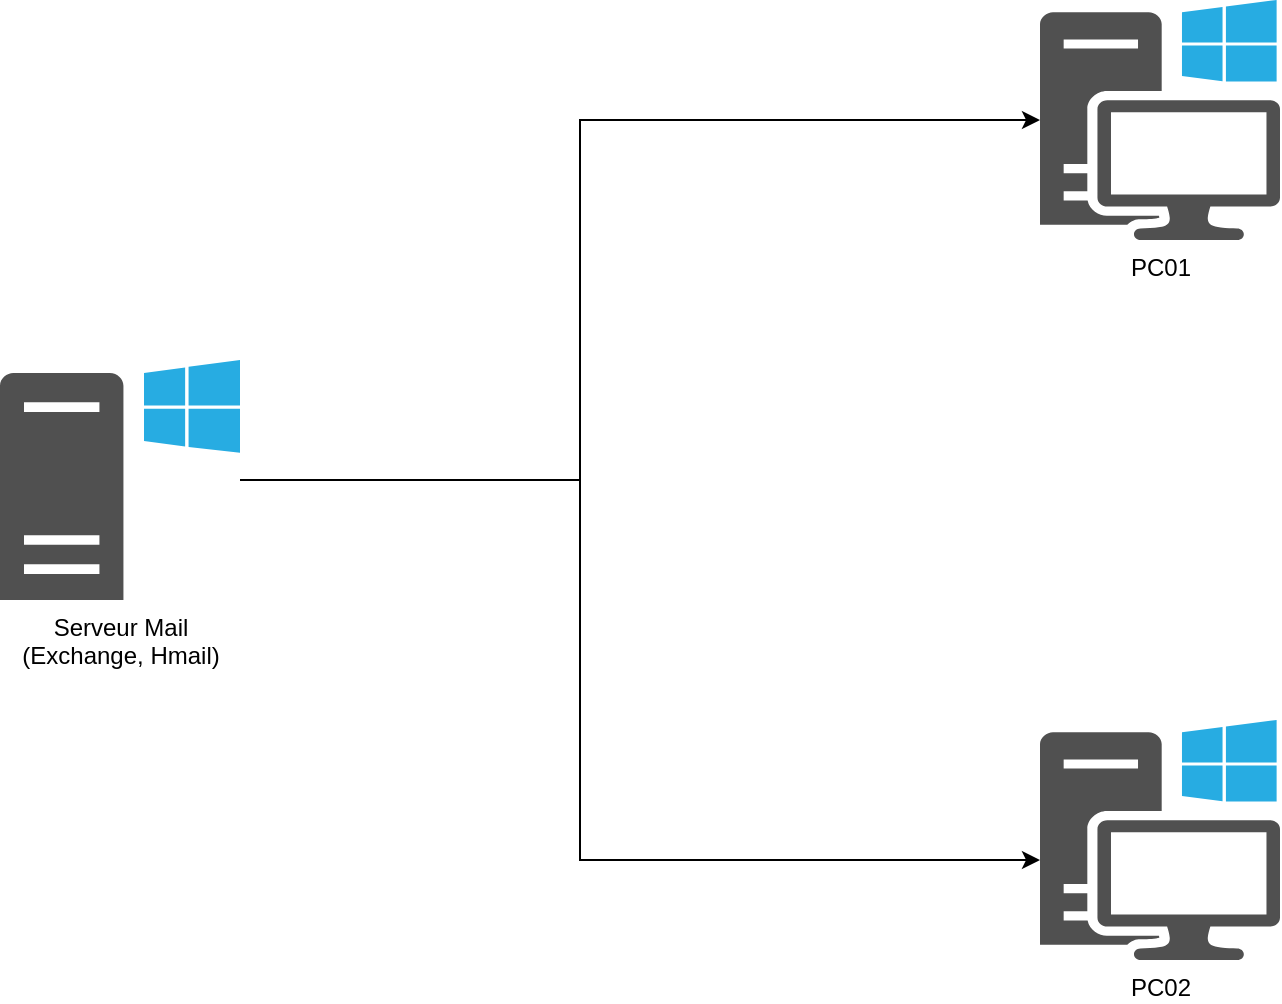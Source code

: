 <mxfile version="15.7.3" type="device"><diagram id="sw1TTDWV3o-ZYOWpJlBu" name="Page-1"><mxGraphModel dx="918" dy="721" grid="0" gridSize="10" guides="1" tooltips="1" connect="1" arrows="1" fold="1" page="1" pageScale="1" pageWidth="827" pageHeight="1169" math="0" shadow="0"><root><mxCell id="0"/><mxCell id="1" parent="0"/><mxCell id="HG6BspvHF6nz2GacPhEJ-1" value="PC01" style="sketch=0;pointerEvents=1;shadow=0;dashed=0;html=1;strokeColor=none;fillColor=#505050;labelPosition=center;verticalLabelPosition=bottom;verticalAlign=top;outlineConnect=0;align=center;shape=mxgraph.office.devices.workstation_pc;" parent="1" vertex="1"><mxGeometry x="590" y="510" width="120" height="120" as="geometry"/></mxCell><mxCell id="HG6BspvHF6nz2GacPhEJ-2" value="PC02&lt;br&gt;" style="sketch=0;pointerEvents=1;shadow=0;dashed=0;html=1;strokeColor=none;fillColor=#505050;labelPosition=center;verticalLabelPosition=bottom;verticalAlign=top;outlineConnect=0;align=center;shape=mxgraph.office.devices.workstation_pc;" parent="1" vertex="1"><mxGeometry x="590" y="870" width="120" height="120" as="geometry"/></mxCell><mxCell id="vrG_WMhTRxcQ5rbusG4J-1" style="edgeStyle=orthogonalEdgeStyle;rounded=0;orthogonalLoop=1;jettySize=auto;html=1;" edge="1" parent="1" source="HG6BspvHF6nz2GacPhEJ-3" target="HG6BspvHF6nz2GacPhEJ-1"><mxGeometry relative="1" as="geometry"><mxPoint x="440" y="620" as="targetPoint"/><Array as="points"><mxPoint x="360" y="750"/><mxPoint x="360" y="570"/></Array></mxGeometry></mxCell><mxCell id="vrG_WMhTRxcQ5rbusG4J-2" style="edgeStyle=orthogonalEdgeStyle;rounded=0;orthogonalLoop=1;jettySize=auto;html=1;" edge="1" parent="1" source="HG6BspvHF6nz2GacPhEJ-3" target="HG6BspvHF6nz2GacPhEJ-2"><mxGeometry relative="1" as="geometry"><mxPoint x="470" y="970" as="targetPoint"/><Array as="points"><mxPoint x="360" y="750"/><mxPoint x="360" y="940"/></Array></mxGeometry></mxCell><mxCell id="HG6BspvHF6nz2GacPhEJ-3" value="Serveur Mail&lt;br&gt;(Exchange, Hmail)" style="sketch=0;pointerEvents=1;shadow=0;dashed=0;html=1;strokeColor=none;fillColor=#505050;labelPosition=center;verticalLabelPosition=bottom;verticalAlign=top;outlineConnect=0;align=center;shape=mxgraph.office.servers.windows_server;" parent="1" vertex="1"><mxGeometry x="70" y="690" width="120" height="120" as="geometry"/></mxCell></root></mxGraphModel></diagram></mxfile>